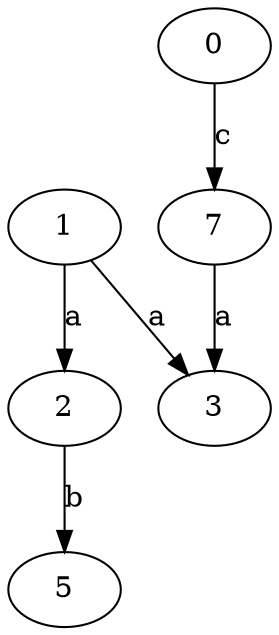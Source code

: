 strict digraph  {
1;
2;
3;
5;
0;
7;
1 -> 2  [label=a];
1 -> 3  [label=a];
2 -> 5  [label=b];
0 -> 7  [label=c];
7 -> 3  [label=a];
}
